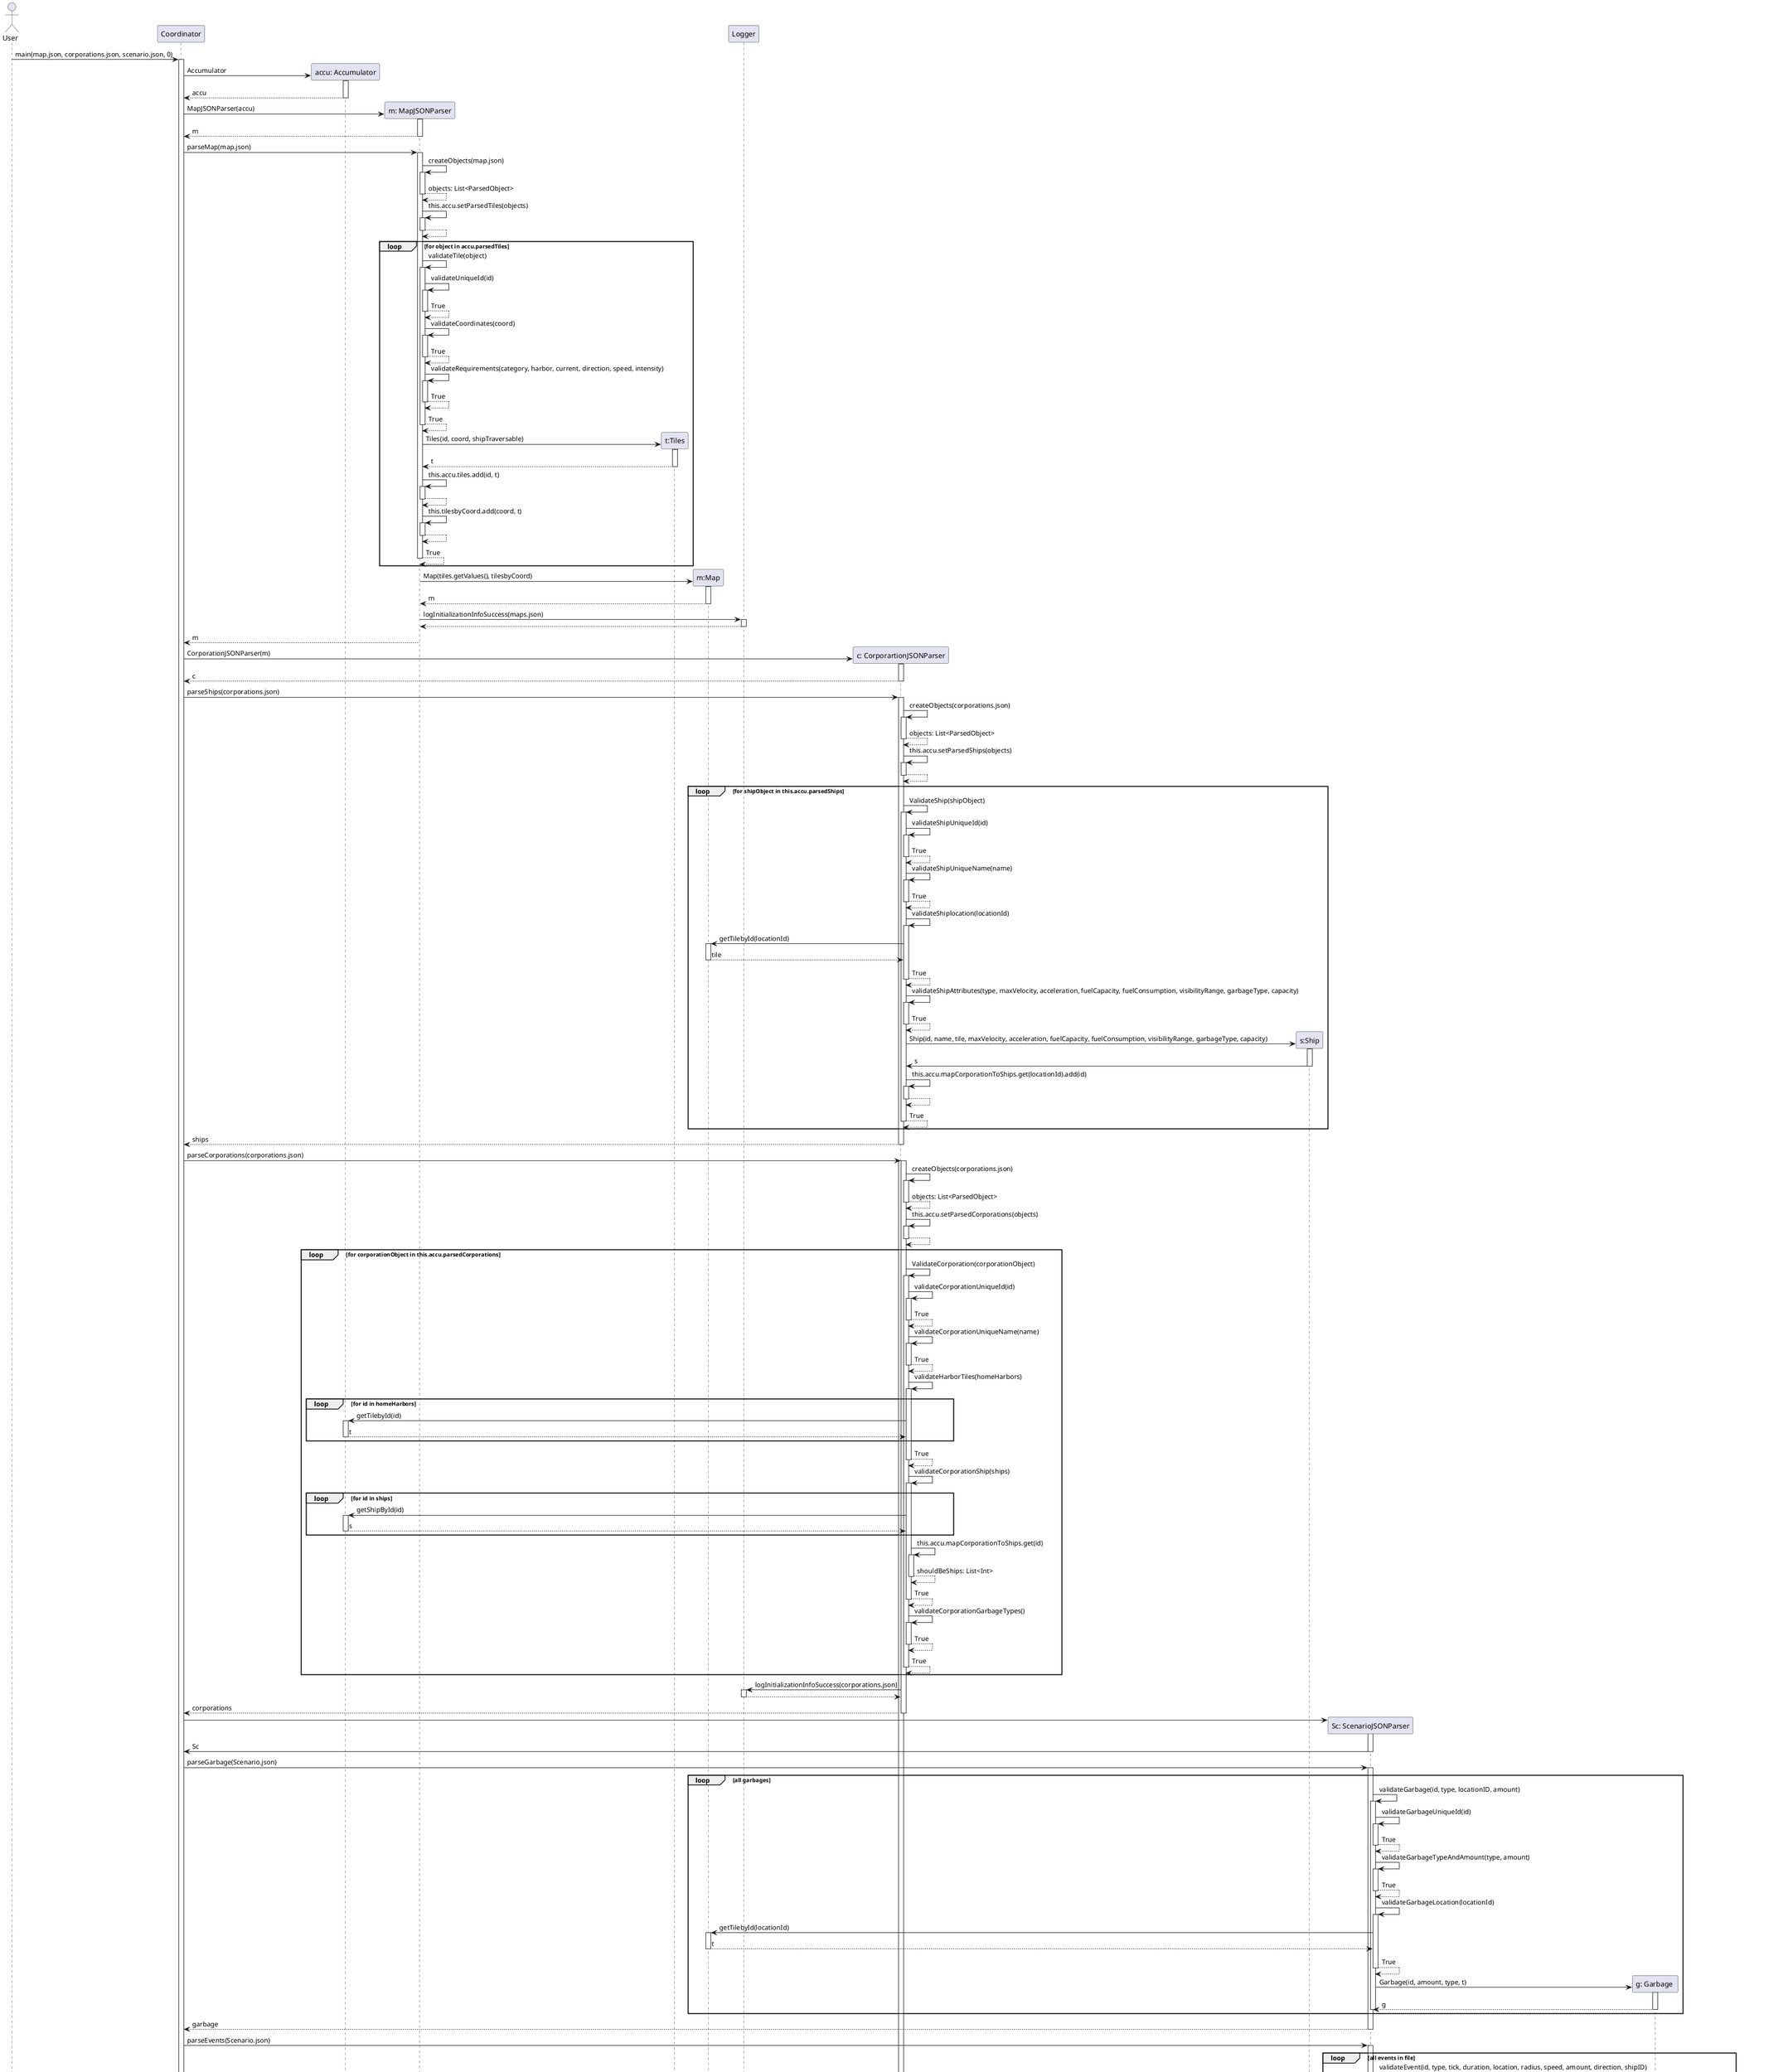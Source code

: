 @startuml
actor User
participant Coordinator as JSONparser

User -> JSONparser: main(map.json, corporations.json, scenario.json, 0)
activate JSONparser
create "accu: Accumulator" as accu
JSONparser -> accu :  Accumulator
activate accu
accu --> JSONparser : accu
deactivate accu

create parser as "m: MapJSONParser"
JSONparser -> parser : MapJSONParser(accu)
activate parser
parser --> JSONparser: m
deactivate parser
JSONparser -> parser: parseMap(map.json)
activate parser
parser -> parser: createObjects(map.json)
activate parser
parser --> parser : objects: List<ParsedObject>
deactivate parser
parser -> parser: this.accu.setParsedTiles(objects)
activate parser
parser --> parser :
deactivate parser


loop for object in accu.parsedTiles

parser->parser:validateTile(object)
activate parser
parser -> parser: validateUniqueId(id)
activate parser
parser --> parser: True
deactivate parser
parser -> parser: validateCoordinates(coord)

activate parser
parser --> parser: True
deactivate parser
parser -> parser: validateRequirements(category, harbor, current, direction, speed, intensity)
activate parser
parser --> parser: True
deactivate parser
parser-->parser: True
deactivate parser
create "t:Tiles" as Tiles
parser -> Tiles: Tiles(id, coord, shipTraversable)
activate Tiles

Tiles --> parser: t
deactivate Tiles
parser -> parser: this.accu.tiles.add(id, t)
activate parser
parser --> parser
deactivate parser

parser -> parser: this.tilesbyCoord.add(coord, t)
activate parser
parser --> parser
deactivate parser
parser --> parser : True
deactivate parser
end
create "m:Map" as map
parser -> map : Map(tiles.getValues(), tilesbyCoord)
activate map
map --> parser: m
deactivate map
participant Logger as log
parser -> log: logInitializationInfoSuccess(maps.json)
activate log
log --> parser:
deactivate log
parser-->JSONparser: m
deactivate parser
create corparser as "c: CorporartionJSONParser"
JSONparser -> corparser: CorporationJSONParser(m)
activate corparser
corparser --> JSONparser : c
deactivate corparser
JSONparser -> corparser: parseShips(corporations.json)

activate corparser
corparser -> corparser: createObjects(corporations.json)
activate corparser
corparser --> corparser : objects: List<ParsedObject>
deactivate corparser
corparser -> corparser: this.accu.setParsedShips(objects)
activate corparser
corparser --> corparser :
deactivate corparser

loop for shipObject in this.accu.parsedShips

corparser -> corparser:ValidateShip(shipObject)
activate corparser
corparser -> corparser: validateShipUniqueId(id)
activate corparser
corparser --> corparser: True
deactivate corparser
corparser -> corparser: validateShipUniqueName(name)
activate corparser
corparser --> corparser: True
deactivate corparser
corparser -> corparser: validateShiplocation(locationId)
activate corparser
corparser -> map: getTilebyId(locationId)
activate map
map --> corparser: tile
deactivate map
corparser -->corparser: True
deactivate corparser
corparser -> corparser: validateShipAttributes(type, maxVelocity, acceleration, fuelCapacity, fuelConsumption, visibilityRange, garbageType, capacity)
activate corparser
corparser --> corparser: True
deactivate corparser
create "s:Ship" as ship
corparser -> ship: Ship(id, name, tile, maxVelocity, acceleration, fuelCapacity, fuelConsumption, visibilityRange, garbageType, capacity)
activate ship
ship -> corparser: s
deactivate ship
corparser -> corparser: this.accu.mapCorporationToShips.get(locationId).add(id)
activate corparser
corparser --> corparser

deactivate corparser
corparser --> corparser: True
deactivate corparser
end
corparser --> JSONparser: ships
deactivate corparser
JSONparser -> corparser: parseCorporations(corporations.json)
activate corparser
activate corparser
corparser -> corparser: createObjects(corporations.json)
activate corparser
corparser --> corparser : objects: List<ParsedObject>
deactivate corparser
corparser -> corparser: this.accu.setParsedCorporations(objects)
activate corparser
corparser --> corparser :
deactivate corparser
loop for corporationObject in this.accu.parsedCorporations
corparser -> corparser: ValidateCorporation(corporationObject)
activate corparser
corparser -> corparser : validateCorporationUniqueId(id)
activate corparser
corparser --> corparser: True
deactivate corparser
corparser-> corparser: validateCorporationUniqueName(name)
activate corparser
corparser --> corparser: True
deactivate corparser
corparser -> corparser: validateHarborTiles(homeHarbors)
activate corparser
loop for id in homeHarbors
corparser -> accu: getTilebyId(id)
activate accu
accu --> corparser : t
deactivate accu
end
corparser --> corparser: True
deactivate corparser
corparser -> corparser: validateCorporationShip(ships)
activate corparser
loop for id in ships
corparser -> accu: getShipById(id)
activate accu
accu --> corparser : s
deactivate accu
end
corparser -> corparser : this.accu.mapCorporationToShips.get(id)
activate corparser
corparser --> corparser : shouldBeShips: List<Int>
deactivate corparser
corparser --> corparser: True
deactivate corparser
corparser -> corparser : validateCorporationGarbageTypes()
activate corparser
corparser --> corparser: True
deactivate corparser
corparser --> corparser : True
deactivate corparser
end
corparser -> log : logInitializationInfoSuccess(corporations.json)
activate log
log --> corparser
deactivate log
corparser --> JSONparser : corporations
deactivate corparser
create "Sc: ScenarioJSONParser" as scparser
JSONparser -> scparser
activate scparser
scparser -> JSONparser: Sc
deactivate scparser
JSONparser -> scparser : parseGarbage(Scenario.json)
loop all garbages
activate scparser
scparser -> scparser : validateGarbage(id, type, locationID, amount)
activate scparser
scparser -> scparser: validateGarbageUniqueId(id)
activate scparser
scparser --> scparser: True
deactivate scparser
scparser -> scparser: validateGarbageTypeAndAmount(type, amount)
activate scparser
scparser --> scparser: True
deactivate scparser
scparser -> scparser: validateGarbageLocation(locationId)
activate scparser
scparser -> map : getTilebyId(locationId)
activate map
map --> scparser: t
deactivate map
scparser --> scparser: True
deactivate scparser
create "g: Garbage " as garbage
scparser -> garbage: Garbage(id, amount, type, t)
activate garbage
garbage --> scparser: g
deactivate garbage
deactivate scparser
end
scparser --> JSONparser: garbage
deactivate scparser
JSONparser -> scparser: parseEvents(Scenario.json)
activate scparser
loop all events in file
scparser -> scparser: validateEvent(id, type, tick, duration, location, radius, speed, amount, direction, shipID)
activate scparser
scparser -> scparser: validateUniqueId(id)
activate scparser
scparser --> scparser: True
deactivate scparser
scparser -> scparser: validateAttributes(type, duration, location, radius, speed, amount, direction, shipId)
activate scparser
scparser --> scparser: True
deactivate scparser
create "event: Event" as event
scparser -> event: event(id, type, tick, duration, location, radius, speed, amount, direction, shipID)
activate event
event --> scparser: event
deactivate event

end
deactivate scparser
scparser -> log: logInitializationInfoSuccess(scenario.json)
activate log
log --> scparser
deactivate log
scparser --> JSONparser: events
deactivate scparser

loop for g in garbage
JSONparser -> JSONparser: m.getTilebyId(g.getLocationId()).addGarbage(g)
activate JSONparser
JSONparser --> JSONparser
deactivate JSONparser
end
create "s: Simulation" as sim

JSONparser -> sim: sim(corporations, events, 0, 0, m)
activate sim
sim --> JSONparser : s
deactivate sim
JSONparser ->sim : start()
activate sim
sim -> log :







@enduml